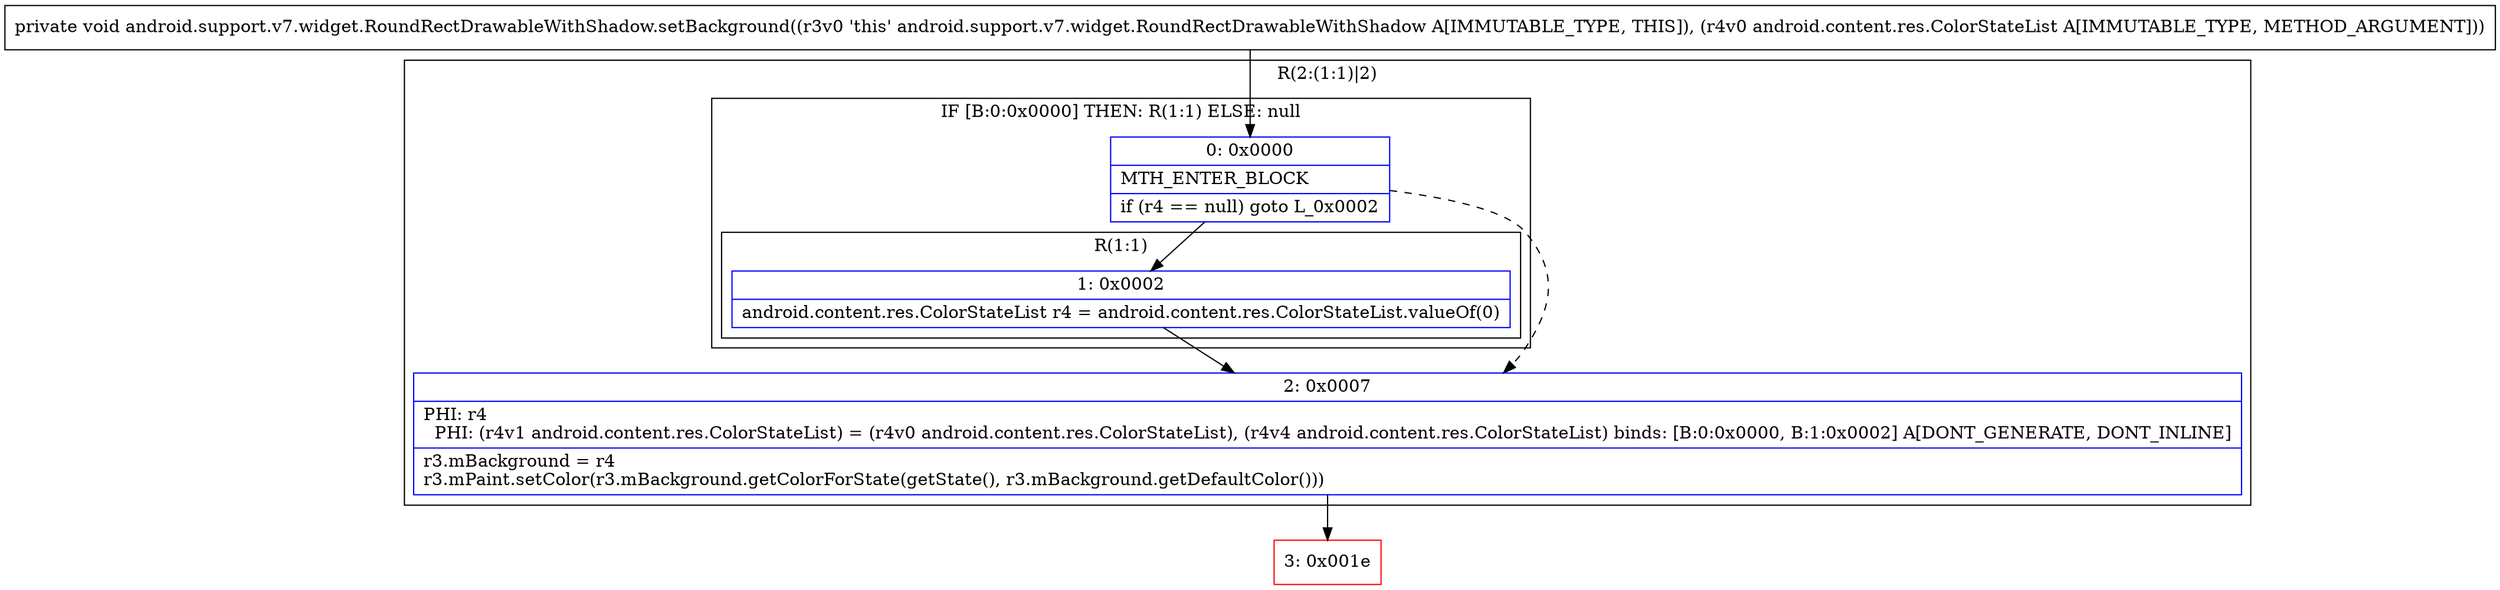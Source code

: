 digraph "CFG forandroid.support.v7.widget.RoundRectDrawableWithShadow.setBackground(Landroid\/content\/res\/ColorStateList;)V" {
subgraph cluster_Region_928342905 {
label = "R(2:(1:1)|2)";
node [shape=record,color=blue];
subgraph cluster_IfRegion_1761363731 {
label = "IF [B:0:0x0000] THEN: R(1:1) ELSE: null";
node [shape=record,color=blue];
Node_0 [shape=record,label="{0\:\ 0x0000|MTH_ENTER_BLOCK\l|if (r4 == null) goto L_0x0002\l}"];
subgraph cluster_Region_971064362 {
label = "R(1:1)";
node [shape=record,color=blue];
Node_1 [shape=record,label="{1\:\ 0x0002|android.content.res.ColorStateList r4 = android.content.res.ColorStateList.valueOf(0)\l}"];
}
}
Node_2 [shape=record,label="{2\:\ 0x0007|PHI: r4 \l  PHI: (r4v1 android.content.res.ColorStateList) = (r4v0 android.content.res.ColorStateList), (r4v4 android.content.res.ColorStateList) binds: [B:0:0x0000, B:1:0x0002] A[DONT_GENERATE, DONT_INLINE]\l|r3.mBackground = r4\lr3.mPaint.setColor(r3.mBackground.getColorForState(getState(), r3.mBackground.getDefaultColor()))\l}"];
}
Node_3 [shape=record,color=red,label="{3\:\ 0x001e}"];
MethodNode[shape=record,label="{private void android.support.v7.widget.RoundRectDrawableWithShadow.setBackground((r3v0 'this' android.support.v7.widget.RoundRectDrawableWithShadow A[IMMUTABLE_TYPE, THIS]), (r4v0 android.content.res.ColorStateList A[IMMUTABLE_TYPE, METHOD_ARGUMENT])) }"];
MethodNode -> Node_0;
Node_0 -> Node_1;
Node_0 -> Node_2[style=dashed];
Node_1 -> Node_2;
Node_2 -> Node_3;
}

